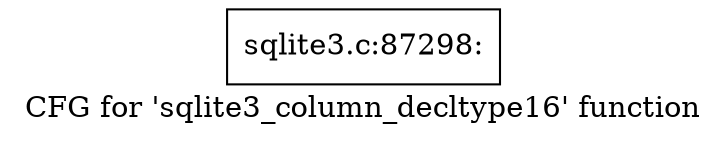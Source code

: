 digraph "CFG for 'sqlite3_column_decltype16' function" {
	label="CFG for 'sqlite3_column_decltype16' function";

	Node0x55c0f5ce0220 [shape=record,label="{sqlite3.c:87298:}"];
}
